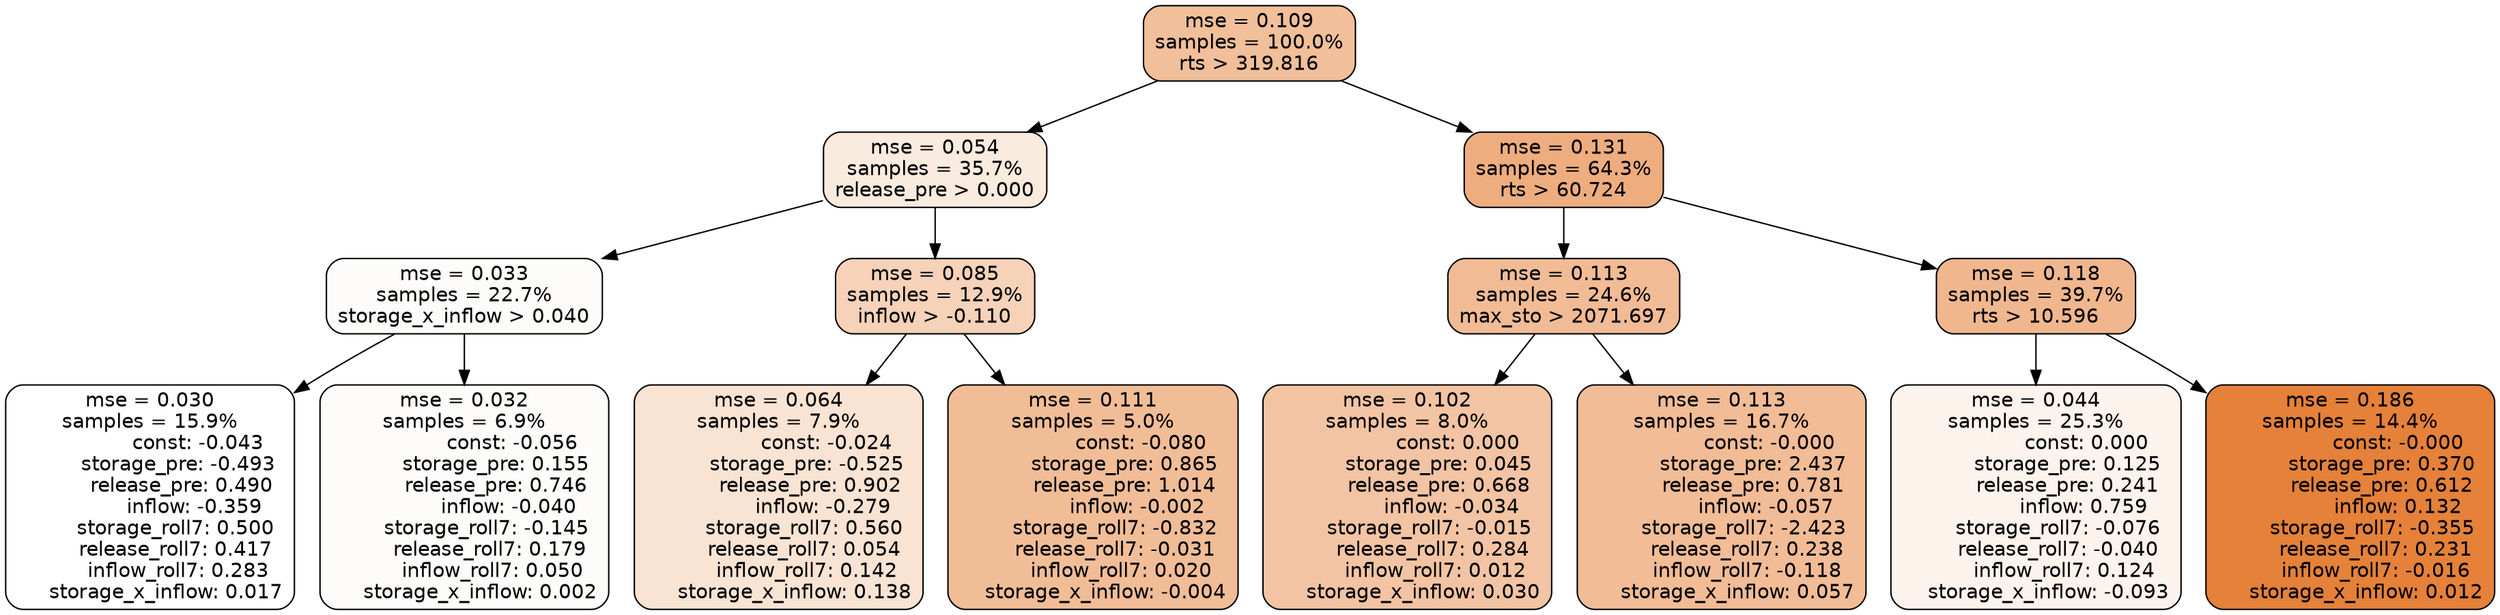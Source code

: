 digraph tree {
node [shape=rectangle, style="filled, rounded", color="black", fontname=helvetica] ;
edge [fontname=helvetica] ;
	"0" [label="mse = 0.109
samples = 100.0%
rts > 319.816", fillcolor="#f1bf9a"]
	"8" [label="mse = 0.054
samples = 35.7%
release_pre > 0.000", fillcolor="#faebdf"]
	"1" [label="mse = 0.131
samples = 64.3%
rts > 60.724", fillcolor="#eead7f"]
	"9" [label="mse = 0.033
samples = 22.7%
storage_x_inflow > 0.040", fillcolor="#fefcfb"]
	"12" [label="mse = 0.085
samples = 12.9%
inflow > -0.110", fillcolor="#f5d2b8"]
	"5" [label="mse = 0.113
samples = 24.6%
max_sto > 2071.697", fillcolor="#f1bb95"]
	"2" [label="mse = 0.118
samples = 39.7%
rts > 10.596", fillcolor="#f0b78f"]
	"10" [label="mse = 0.030
samples = 15.9%
               const: -0.043
         storage_pre: -0.493
          release_pre: 0.490
              inflow: -0.359
        storage_roll7: 0.500
        release_roll7: 0.417
         inflow_roll7: 0.283
     storage_x_inflow: 0.017", fillcolor="#ffffff"]
	"11" [label="mse = 0.032
samples = 6.9%
               const: -0.056
          storage_pre: 0.155
          release_pre: 0.746
              inflow: -0.040
       storage_roll7: -0.145
        release_roll7: 0.179
         inflow_roll7: 0.050
     storage_x_inflow: 0.002", fillcolor="#fefcfb"]
	"13" [label="mse = 0.064
samples = 7.9%
               const: -0.024
         storage_pre: -0.525
          release_pre: 0.902
              inflow: -0.279
        storage_roll7: 0.560
        release_roll7: 0.054
         inflow_roll7: 0.142
     storage_x_inflow: 0.138", fillcolor="#f9e3d3"]
	"14" [label="mse = 0.111
samples = 5.0%
               const: -0.080
          storage_pre: 0.865
          release_pre: 1.014
              inflow: -0.002
       storage_roll7: -0.832
       release_roll7: -0.031
         inflow_roll7: 0.020
    storage_x_inflow: -0.004", fillcolor="#f1bd97"]
	"7" [label="mse = 0.102
samples = 8.0%
                const: 0.000
          storage_pre: 0.045
          release_pre: 0.668
              inflow: -0.034
       storage_roll7: -0.015
        release_roll7: 0.284
         inflow_roll7: 0.012
     storage_x_inflow: 0.030", fillcolor="#f2c4a3"]
	"6" [label="mse = 0.113
samples = 16.7%
               const: -0.000
          storage_pre: 2.437
          release_pre: 0.781
              inflow: -0.057
       storage_roll7: -2.423
        release_roll7: 0.238
        inflow_roll7: -0.118
     storage_x_inflow: 0.057", fillcolor="#f1bc96"]
	"3" [label="mse = 0.044
samples = 25.3%
                const: 0.000
          storage_pre: 0.125
          release_pre: 0.241
               inflow: 0.759
       storage_roll7: -0.076
       release_roll7: -0.040
         inflow_roll7: 0.124
    storage_x_inflow: -0.093", fillcolor="#fcf3ed"]
	"4" [label="mse = 0.186
samples = 14.4%
               const: -0.000
          storage_pre: 0.370
          release_pre: 0.612
               inflow: 0.132
       storage_roll7: -0.355
        release_roll7: 0.231
        inflow_roll7: -0.016
     storage_x_inflow: 0.012", fillcolor="#e58139"]

	"0" -> "1"
	"0" -> "8"
	"8" -> "9"
	"8" -> "12"
	"1" -> "2"
	"1" -> "5"
	"9" -> "10"
	"9" -> "11"
	"12" -> "13"
	"12" -> "14"
	"5" -> "6"
	"5" -> "7"
	"2" -> "3"
	"2" -> "4"
}